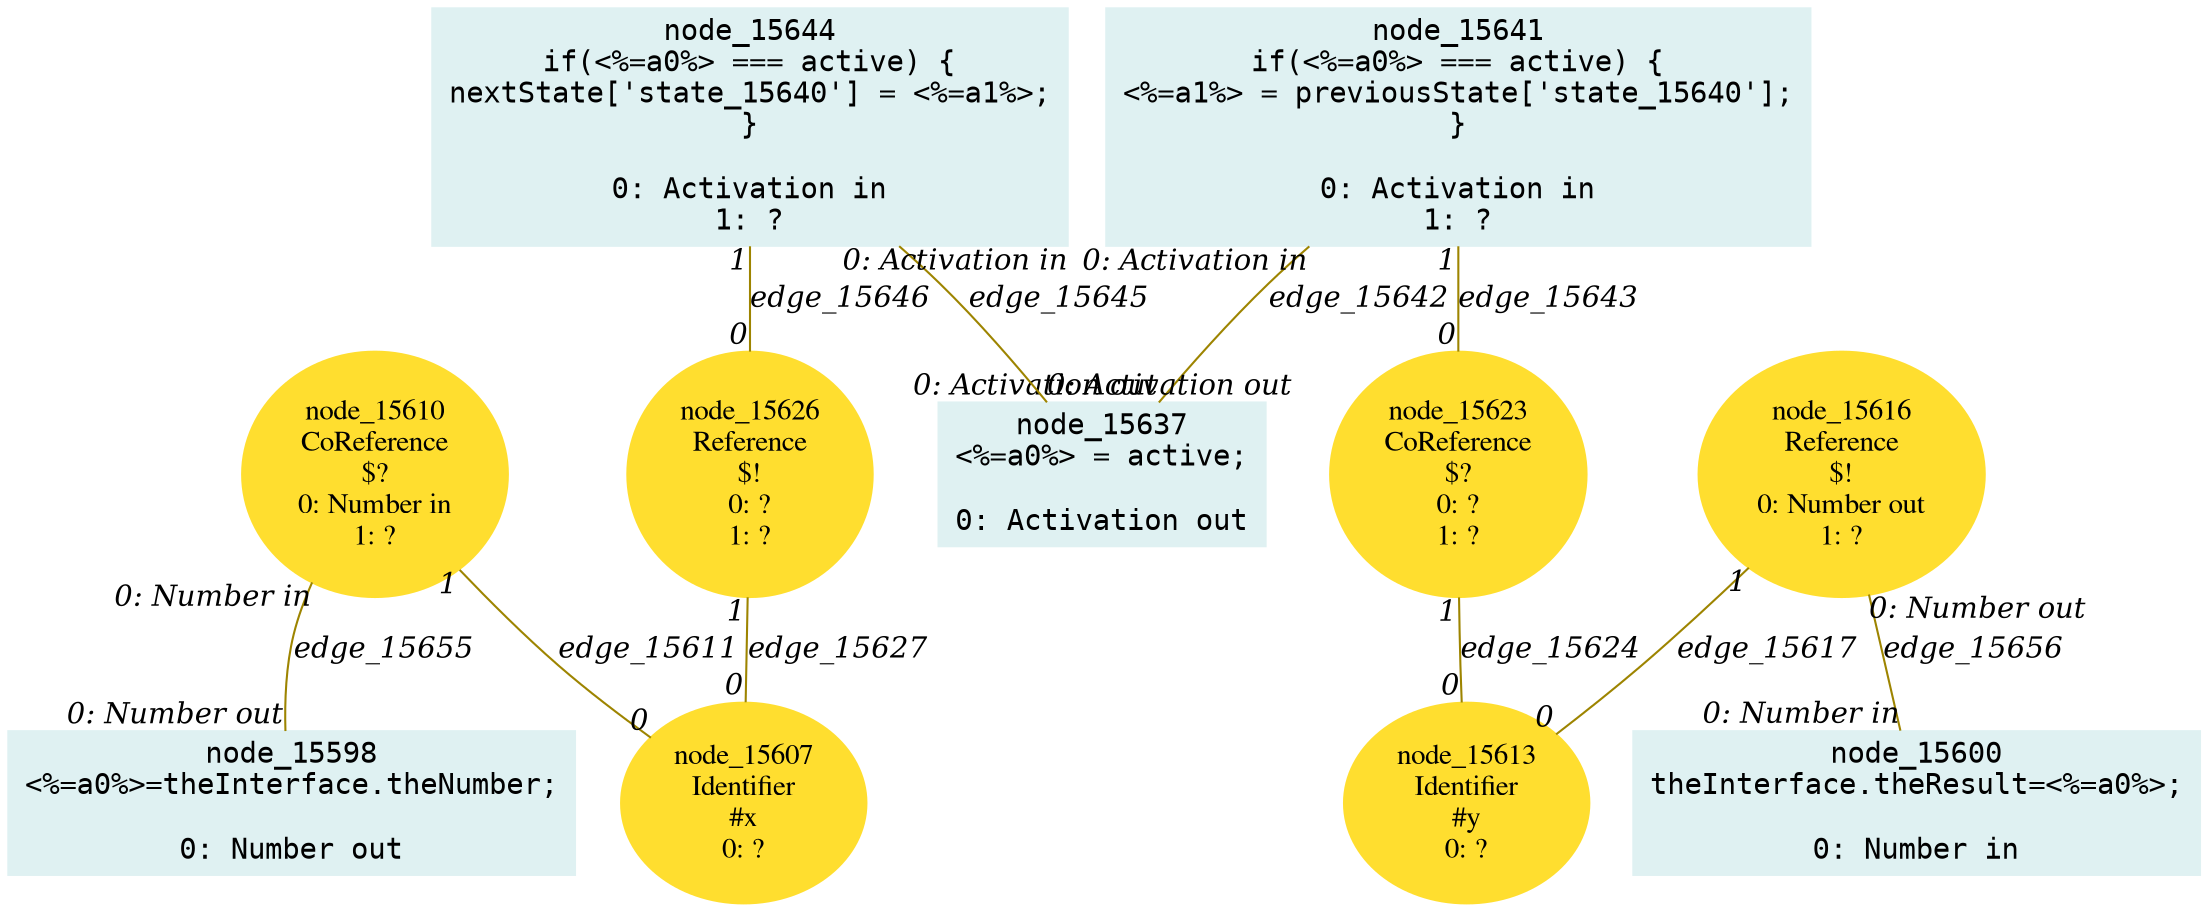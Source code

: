 digraph g{node_15598 [shape="box", style="filled", color="#dff1f2", fontname="Courier", label="node_15598
<%=a0%>=theInterface.theNumber;

0: Number out" ]
node_15600 [shape="box", style="filled", color="#dff1f2", fontname="Courier", label="node_15600
theInterface.theResult=<%=a0%>;

0: Number in" ]
node_15607 [shape="ellipse", style="filled", color="#ffde2f", fontname="Times", label="node_15607
Identifier
#x
0: ?" ]
node_15610 [shape="ellipse", style="filled", color="#ffde2f", fontname="Times", label="node_15610
CoReference
$?
0: Number in
1: ?" ]
node_15613 [shape="ellipse", style="filled", color="#ffde2f", fontname="Times", label="node_15613
Identifier
#y
0: ?" ]
node_15616 [shape="ellipse", style="filled", color="#ffde2f", fontname="Times", label="node_15616
Reference
$!
0: Number out
1: ?" ]
node_15623 [shape="ellipse", style="filled", color="#ffde2f", fontname="Times", label="node_15623
CoReference
$?
0: ?
1: ?" ]
node_15626 [shape="ellipse", style="filled", color="#ffde2f", fontname="Times", label="node_15626
Reference
$!
0: ?
1: ?" ]
node_15637 [shape="box", style="filled", color="#dff1f2", fontname="Courier", label="node_15637
<%=a0%> = active;

0: Activation out" ]
node_15641 [shape="box", style="filled", color="#dff1f2", fontname="Courier", label="node_15641
if(<%=a0%> === active) {
<%=a1%> = previousState['state_15640'];
}

0: Activation in
1: ?" ]
node_15644 [shape="box", style="filled", color="#dff1f2", fontname="Courier", label="node_15644
if(<%=a0%> === active) {
nextState['state_15640'] = <%=a1%>;
}

0: Activation in
1: ?" ]
node_15610 -> node_15607 [dir=none, arrowHead=none, fontname="Times-Italic", arrowsize=1, color="#9d8400", label="edge_15611",  headlabel="0", taillabel="1" ]
node_15616 -> node_15613 [dir=none, arrowHead=none, fontname="Times-Italic", arrowsize=1, color="#9d8400", label="edge_15617",  headlabel="0", taillabel="1" ]
node_15623 -> node_15613 [dir=none, arrowHead=none, fontname="Times-Italic", arrowsize=1, color="#9d8400", label="edge_15624",  headlabel="0", taillabel="1" ]
node_15626 -> node_15607 [dir=none, arrowHead=none, fontname="Times-Italic", arrowsize=1, color="#9d8400", label="edge_15627",  headlabel="0", taillabel="1" ]
node_15641 -> node_15637 [dir=none, arrowHead=none, fontname="Times-Italic", arrowsize=1, color="#9d8400", label="edge_15642",  headlabel="0: Activation out", taillabel="0: Activation in" ]
node_15641 -> node_15623 [dir=none, arrowHead=none, fontname="Times-Italic", arrowsize=1, color="#9d8400", label="edge_15643",  headlabel="0", taillabel="1" ]
node_15644 -> node_15637 [dir=none, arrowHead=none, fontname="Times-Italic", arrowsize=1, color="#9d8400", label="edge_15645",  headlabel="0: Activation out", taillabel="0: Activation in" ]
node_15644 -> node_15626 [dir=none, arrowHead=none, fontname="Times-Italic", arrowsize=1, color="#9d8400", label="edge_15646",  headlabel="0", taillabel="1" ]
node_15610 -> node_15598 [dir=none, arrowHead=none, fontname="Times-Italic", arrowsize=1, color="#9d8400", label="edge_15655",  headlabel="0: Number out", taillabel="0: Number in" ]
node_15616 -> node_15600 [dir=none, arrowHead=none, fontname="Times-Italic", arrowsize=1, color="#9d8400", label="edge_15656",  headlabel="0: Number in", taillabel="0: Number out" ]
}